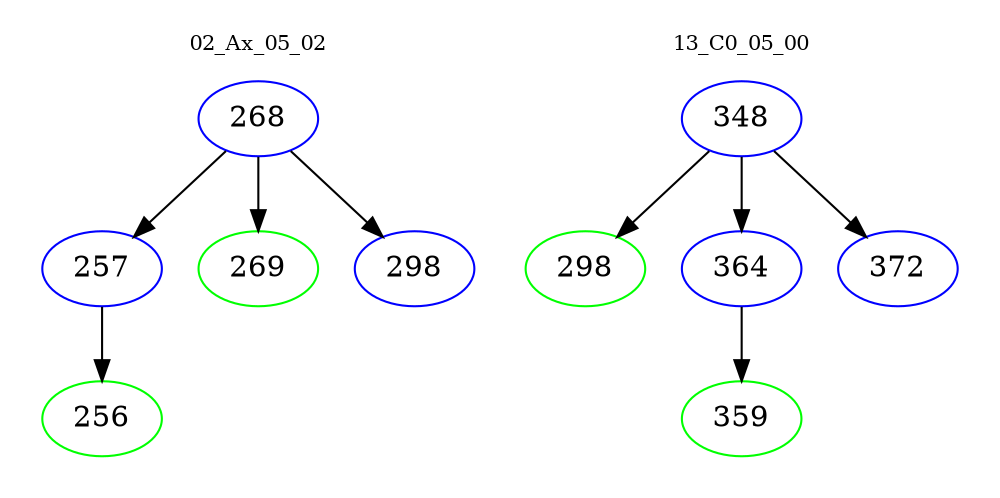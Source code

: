digraph{
subgraph cluster_0 {
color = white
label = "02_Ax_05_02";
fontsize=10;
T0_268 [label="268", color="blue"]
T0_268 -> T0_257 [color="black"]
T0_257 [label="257", color="blue"]
T0_257 -> T0_256 [color="black"]
T0_256 [label="256", color="green"]
T0_268 -> T0_269 [color="black"]
T0_269 [label="269", color="green"]
T0_268 -> T0_298 [color="black"]
T0_298 [label="298", color="blue"]
}
subgraph cluster_1 {
color = white
label = "13_C0_05_00";
fontsize=10;
T1_348 [label="348", color="blue"]
T1_348 -> T1_298 [color="black"]
T1_298 [label="298", color="green"]
T1_348 -> T1_364 [color="black"]
T1_364 [label="364", color="blue"]
T1_364 -> T1_359 [color="black"]
T1_359 [label="359", color="green"]
T1_348 -> T1_372 [color="black"]
T1_372 [label="372", color="blue"]
}
}
